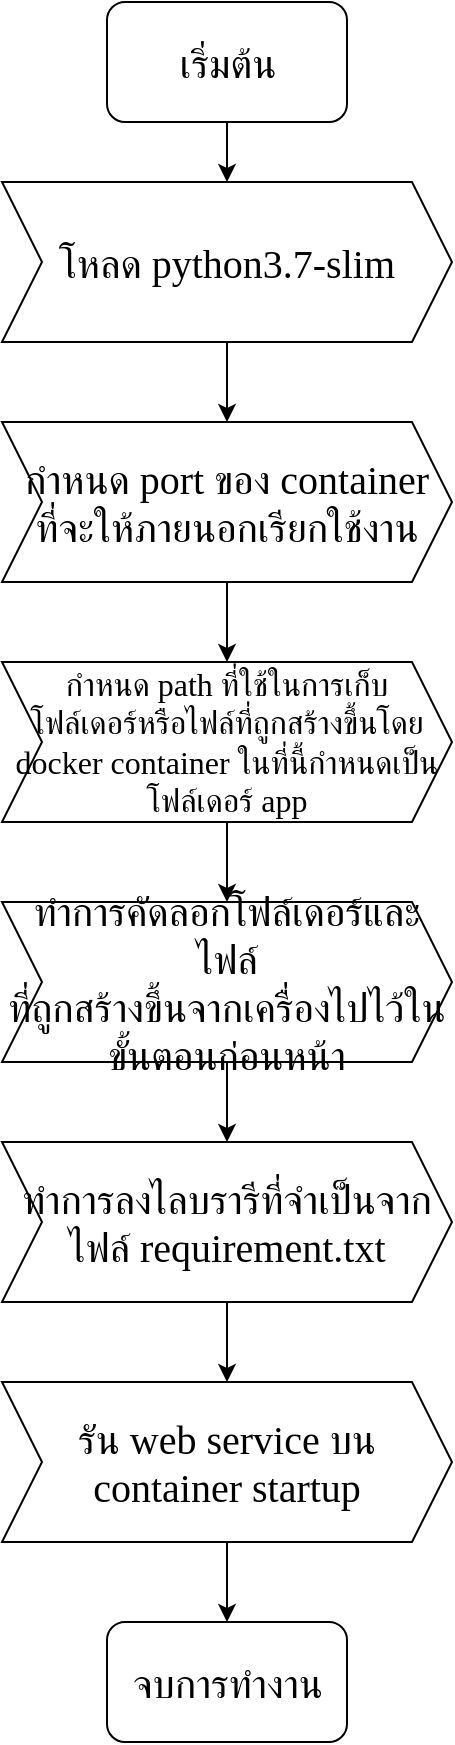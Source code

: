<mxfile version="13.4.4" type="github">
  <diagram id="jo3HrdEAMuOPyR-helGk" name="Page-1">
    <mxGraphModel dx="1483" dy="829" grid="1" gridSize="10" guides="1" tooltips="1" connect="1" arrows="1" fold="1" page="1" pageScale="1" pageWidth="850" pageHeight="1100" math="0" shadow="0">
      <root>
        <mxCell id="0" />
        <mxCell id="1" parent="0" />
        <mxCell id="8-XLzQYcNY0egARbly4J-3" style="edgeStyle=orthogonalEdgeStyle;rounded=0;orthogonalLoop=1;jettySize=auto;html=1;entryX=0.5;entryY=0;entryDx=0;entryDy=0;" edge="1" parent="1" source="8-XLzQYcNY0egARbly4J-1" target="8-XLzQYcNY0egARbly4J-2">
          <mxGeometry relative="1" as="geometry" />
        </mxCell>
        <mxCell id="8-XLzQYcNY0egARbly4J-1" value="&lt;font style=&quot;font-size: 20px&quot; face=&quot;TH Sarabun New&quot;&gt;โหลด python3.7-slim&lt;/font&gt;" style="shape=step;perimeter=stepPerimeter;whiteSpace=wrap;html=1;fixedSize=1;" vertex="1" parent="1">
          <mxGeometry x="313" y="200" width="225" height="80" as="geometry" />
        </mxCell>
        <mxCell id="8-XLzQYcNY0egARbly4J-5" style="edgeStyle=orthogonalEdgeStyle;rounded=0;orthogonalLoop=1;jettySize=auto;html=1;entryX=0.5;entryY=0;entryDx=0;entryDy=0;" edge="1" parent="1" source="8-XLzQYcNY0egARbly4J-2" target="8-XLzQYcNY0egARbly4J-4">
          <mxGeometry relative="1" as="geometry" />
        </mxCell>
        <mxCell id="8-XLzQYcNY0egARbly4J-2" value="&lt;font face=&quot;TH Sarabun New&quot; style=&quot;font-size: 20px&quot;&gt;กำหนด port ของ container&lt;br&gt;ที่จะให้ภายนอกเรียกใช้งาน&lt;/font&gt;" style="shape=step;perimeter=stepPerimeter;whiteSpace=wrap;html=1;fixedSize=1;" vertex="1" parent="1">
          <mxGeometry x="313" y="320" width="225" height="80" as="geometry" />
        </mxCell>
        <mxCell id="8-XLzQYcNY0egARbly4J-7" style="edgeStyle=orthogonalEdgeStyle;rounded=0;orthogonalLoop=1;jettySize=auto;html=1;exitX=0.5;exitY=1;exitDx=0;exitDy=0;entryX=0.5;entryY=0;entryDx=0;entryDy=0;" edge="1" parent="1" source="8-XLzQYcNY0egARbly4J-4" target="8-XLzQYcNY0egARbly4J-6">
          <mxGeometry relative="1" as="geometry" />
        </mxCell>
        <mxCell id="8-XLzQYcNY0egARbly4J-4" value="&lt;font face=&quot;TH Sarabun New&quot; style=&quot;font-size: 16px&quot;&gt;กำหนด path ที่ใช้ในการเก็บ&lt;br&gt;โฟล์เดอร์หรือไฟล์ที่ถูกสร้างขึ้นโดย docker container ในที่นี้กำหนดเป็นโฟล์เดอร์ app&lt;/font&gt;" style="shape=step;perimeter=stepPerimeter;whiteSpace=wrap;html=1;fixedSize=1;" vertex="1" parent="1">
          <mxGeometry x="313" y="440" width="225" height="80" as="geometry" />
        </mxCell>
        <mxCell id="8-XLzQYcNY0egARbly4J-9" style="edgeStyle=orthogonalEdgeStyle;rounded=0;orthogonalLoop=1;jettySize=auto;html=1;exitX=0.5;exitY=1;exitDx=0;exitDy=0;entryX=0.5;entryY=0;entryDx=0;entryDy=0;" edge="1" parent="1" source="8-XLzQYcNY0egARbly4J-6" target="8-XLzQYcNY0egARbly4J-8">
          <mxGeometry relative="1" as="geometry" />
        </mxCell>
        <mxCell id="8-XLzQYcNY0egARbly4J-6" value="&lt;font face=&quot;TH Sarabun New&quot; style=&quot;font-size: 20px&quot;&gt;ทำการคัดลอกโฟล์เดอร์และไฟล์&lt;br&gt;ที่ถูกสร้างขึ้นจากเครื่องไปไว้ใน&lt;br&gt;ขั้นตอนก่อนหน้า&lt;/font&gt;" style="shape=step;perimeter=stepPerimeter;whiteSpace=wrap;html=1;fixedSize=1;" vertex="1" parent="1">
          <mxGeometry x="313" y="560" width="225" height="80" as="geometry" />
        </mxCell>
        <mxCell id="8-XLzQYcNY0egARbly4J-11" style="edgeStyle=orthogonalEdgeStyle;rounded=0;orthogonalLoop=1;jettySize=auto;html=1;entryX=0.5;entryY=0;entryDx=0;entryDy=0;" edge="1" parent="1" source="8-XLzQYcNY0egARbly4J-8" target="8-XLzQYcNY0egARbly4J-10">
          <mxGeometry relative="1" as="geometry" />
        </mxCell>
        <mxCell id="8-XLzQYcNY0egARbly4J-8" value="&lt;font style=&quot;font-size: 20px&quot; face=&quot;TH Sarabun New&quot;&gt;ทำการลงไลบรารีที่จำเป็นจากไฟล์ requirement.txt&lt;/font&gt;" style="shape=step;perimeter=stepPerimeter;whiteSpace=wrap;html=1;fixedSize=1;" vertex="1" parent="1">
          <mxGeometry x="313" y="680" width="225" height="80" as="geometry" />
        </mxCell>
        <mxCell id="8-XLzQYcNY0egARbly4J-15" style="edgeStyle=orthogonalEdgeStyle;rounded=0;orthogonalLoop=1;jettySize=auto;html=1;exitX=0.5;exitY=1;exitDx=0;exitDy=0;entryX=0.5;entryY=0;entryDx=0;entryDy=0;" edge="1" parent="1" source="8-XLzQYcNY0egARbly4J-10" target="8-XLzQYcNY0egARbly4J-14">
          <mxGeometry relative="1" as="geometry" />
        </mxCell>
        <mxCell id="8-XLzQYcNY0egARbly4J-10" value="&lt;font face=&quot;TH Sarabun New&quot; style=&quot;font-size: 20px&quot;&gt;รัน web service บน &lt;br&gt;container startup&lt;/font&gt;" style="shape=step;perimeter=stepPerimeter;whiteSpace=wrap;html=1;fixedSize=1;" vertex="1" parent="1">
          <mxGeometry x="313" y="800" width="225" height="80" as="geometry" />
        </mxCell>
        <mxCell id="8-XLzQYcNY0egARbly4J-13" style="edgeStyle=orthogonalEdgeStyle;rounded=0;orthogonalLoop=1;jettySize=auto;html=1;entryX=0.5;entryY=0;entryDx=0;entryDy=0;" edge="1" parent="1" source="8-XLzQYcNY0egARbly4J-12" target="8-XLzQYcNY0egARbly4J-1">
          <mxGeometry relative="1" as="geometry" />
        </mxCell>
        <mxCell id="8-XLzQYcNY0egARbly4J-12" value="&lt;font face=&quot;TH Sarabun New&quot; style=&quot;font-size: 20px&quot;&gt;เริ่มต้น&lt;/font&gt;" style="rounded=1;whiteSpace=wrap;html=1;" vertex="1" parent="1">
          <mxGeometry x="365.5" y="110" width="120" height="60" as="geometry" />
        </mxCell>
        <mxCell id="8-XLzQYcNY0egARbly4J-14" value="&lt;font style=&quot;font-size: 20px&quot; face=&quot;TH Sarabun New&quot;&gt;จบการทำงาน&lt;/font&gt;" style="rounded=1;whiteSpace=wrap;html=1;" vertex="1" parent="1">
          <mxGeometry x="365.5" y="920" width="120" height="60" as="geometry" />
        </mxCell>
      </root>
    </mxGraphModel>
  </diagram>
</mxfile>
